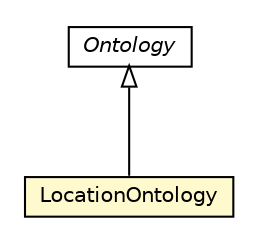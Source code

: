 #!/usr/local/bin/dot
#
# Class diagram 
# Generated by UMLGraph version R5_6-24-gf6e263 (http://www.umlgraph.org/)
#

digraph G {
	edge [fontname="Helvetica",fontsize=10,labelfontname="Helvetica",labelfontsize=10];
	node [fontname="Helvetica",fontsize=10,shape=plaintext];
	nodesep=0.25;
	ranksep=0.5;
	// org.universAAL.middleware.owl.Ontology
	c5335984 [label=<<table title="org.universAAL.middleware.owl.Ontology" border="0" cellborder="1" cellspacing="0" cellpadding="2" port="p" href="../../middleware/owl/Ontology.html">
		<tr><td><table border="0" cellspacing="0" cellpadding="1">
<tr><td align="center" balign="center"><font face="Helvetica-Oblique"> Ontology </font></td></tr>
		</table></td></tr>
		</table>>, URL="../../middleware/owl/Ontology.html", fontname="Helvetica", fontcolor="black", fontsize=10.0];
	// org.universAAL.ontology.location.LocationOntology
	c5336367 [label=<<table title="org.universAAL.ontology.location.LocationOntology" border="0" cellborder="1" cellspacing="0" cellpadding="2" port="p" bgcolor="lemonChiffon" href="./LocationOntology.html">
		<tr><td><table border="0" cellspacing="0" cellpadding="1">
<tr><td align="center" balign="center"> LocationOntology </td></tr>
		</table></td></tr>
		</table>>, URL="./LocationOntology.html", fontname="Helvetica", fontcolor="black", fontsize=10.0];
	//org.universAAL.ontology.location.LocationOntology extends org.universAAL.middleware.owl.Ontology
	c5335984:p -> c5336367:p [dir=back,arrowtail=empty];
}

